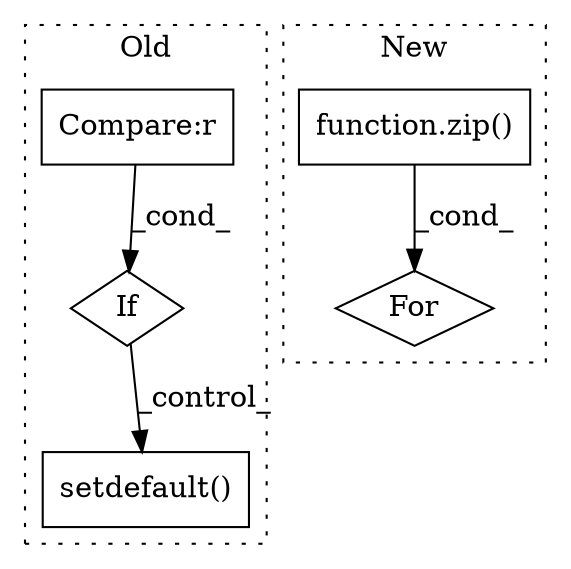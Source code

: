digraph G {
subgraph cluster0 {
1 [label="setdefault()" a="75" s="5825,5859" l="19,1" shape="box"];
4 [label="If" a="96" s="5428" l="3" shape="diamond"];
5 [label="Compare:r" a="40" s="5431" l="21" shape="box"];
label = "Old";
style="dotted";
}
subgraph cluster1 {
2 [label="For" a="107" s="5089,5171" l="4,22" shape="diamond"];
3 [label="function.zip()" a="75" s="5130,5170" l="4,1" shape="box"];
label = "New";
style="dotted";
}
3 -> 2 [label="_cond_"];
4 -> 1 [label="_control_"];
5 -> 4 [label="_cond_"];
}